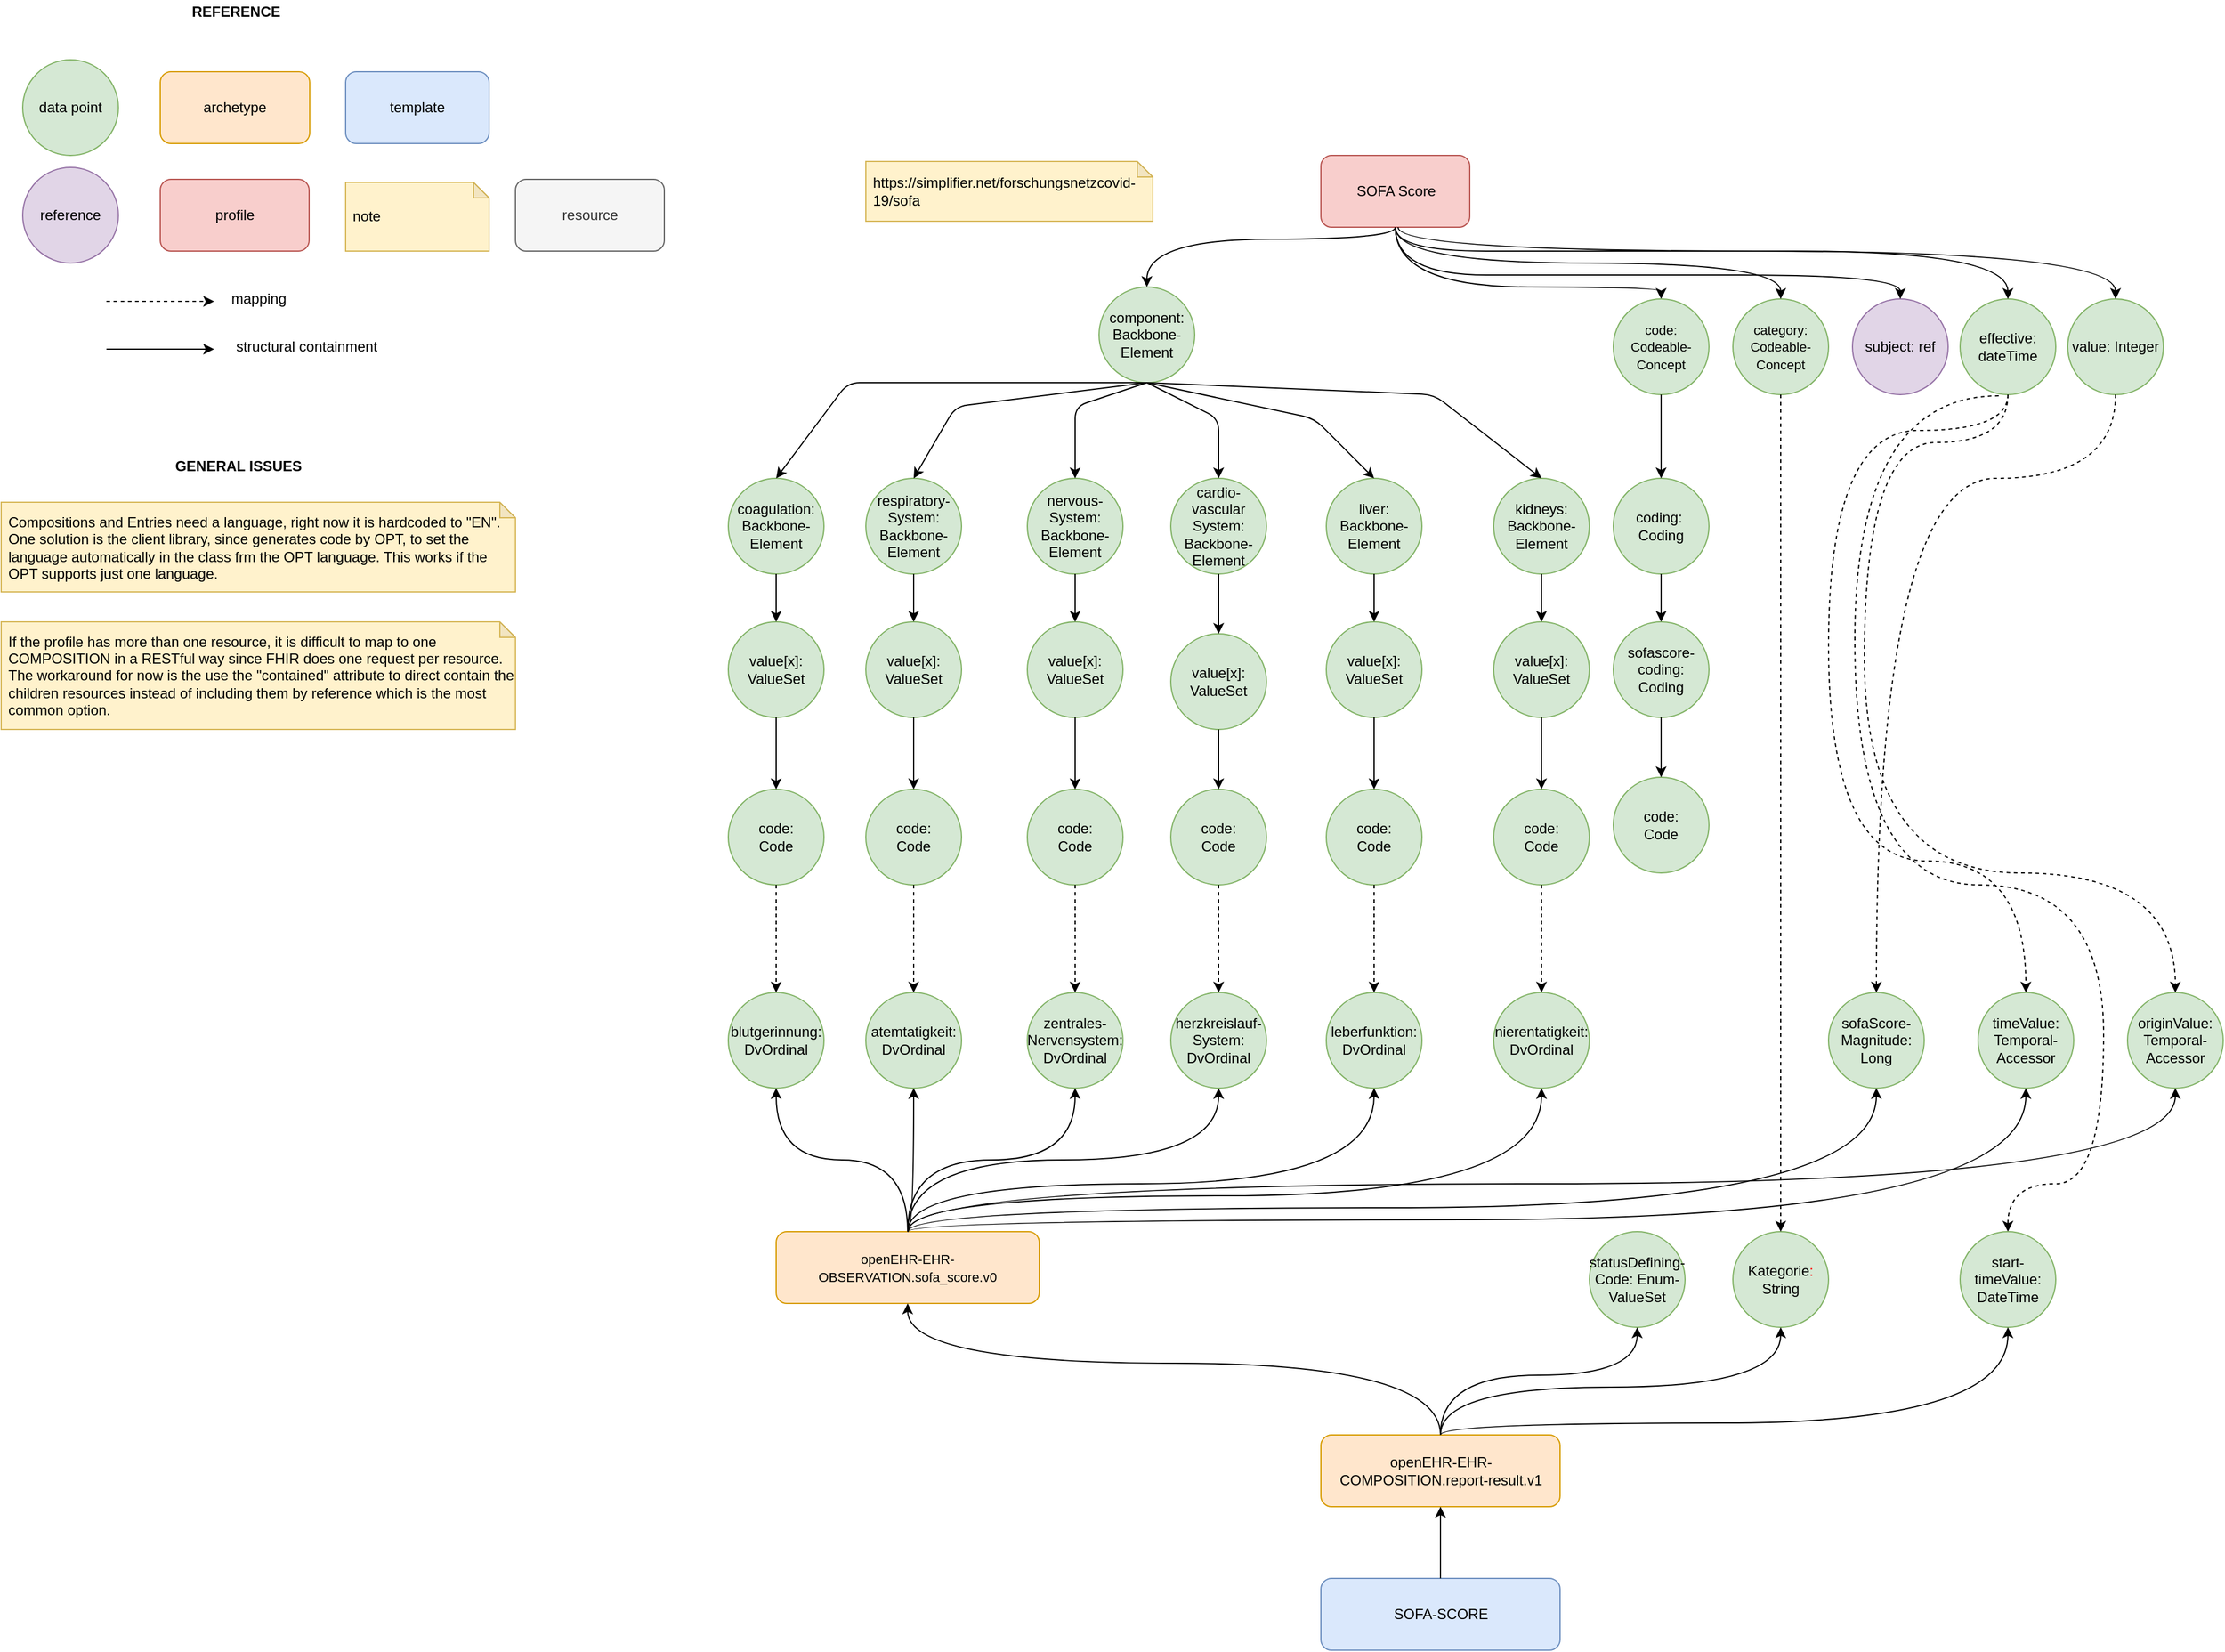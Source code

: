 <mxfile version="14.1.1" type="github">
  <diagram id="TMXSOWhYbLECOYfklIyv" name="Page-1">
    <mxGraphModel dx="4248" dy="1176" grid="1" gridSize="10" guides="1" tooltips="1" connect="1" arrows="1" fold="1" page="1" pageScale="1" pageWidth="850" pageHeight="1100" math="0" shadow="0">
      <root>
        <mxCell id="0" />
        <mxCell id="1" parent="0" />
        <mxCell id="WNOsDTk-nys0i8xbJVlw-129" style="edgeStyle=orthogonalEdgeStyle;curved=1;orthogonalLoop=1;jettySize=auto;html=1;exitX=0.5;exitY=1;exitDx=0;exitDy=0;strokeColor=#000000;dashed=1;" parent="1" edge="1">
          <mxGeometry relative="1" as="geometry">
            <mxPoint x="-1820" y="372" as="targetPoint" />
            <mxPoint x="-1910" y="372" as="sourcePoint" />
          </mxGeometry>
        </mxCell>
        <mxCell id="WNOsDTk-nys0i8xbJVlw-130" value="mapping" style="text;html=1;align=center;verticalAlign=middle;resizable=0;points=[];autosize=1;" parent="1" vertex="1">
          <mxGeometry x="-1818" y="360" width="70" height="20" as="geometry" />
        </mxCell>
        <mxCell id="WNOsDTk-nys0i8xbJVlw-131" style="edgeStyle=orthogonalEdgeStyle;curved=1;orthogonalLoop=1;jettySize=auto;html=1;exitX=0.5;exitY=1;exitDx=0;exitDy=0;strokeColor=#000000;" parent="1" edge="1">
          <mxGeometry relative="1" as="geometry">
            <mxPoint x="-1820.0" y="412" as="targetPoint" />
            <mxPoint x="-1910.0" y="412" as="sourcePoint" />
          </mxGeometry>
        </mxCell>
        <mxCell id="WNOsDTk-nys0i8xbJVlw-132" value="structural containment" style="text;html=1;align=center;verticalAlign=middle;resizable=0;points=[];autosize=1;" parent="1" vertex="1">
          <mxGeometry x="-1823" y="400" width="160" height="20" as="geometry" />
        </mxCell>
        <mxCell id="WNOsDTk-nys0i8xbJVlw-160" value="&lt;b&gt;GENERAL ISSUES&lt;/b&gt;" style="text;html=1;align=center;verticalAlign=middle;resizable=0;points=[];autosize=1;" parent="1" vertex="1">
          <mxGeometry x="-1870" y="500" width="140" height="20" as="geometry" />
        </mxCell>
        <mxCell id="WNOsDTk-nys0i8xbJVlw-161" value="Compositions and Entries need a language, right now it is hardcoded to &quot;EN&quot;. One solution is the client library, since generates code by OPT, to set the language automatically in the class frm the OPT language. This works if the OPT supports just one language." style="shape=note;whiteSpace=wrap;html=1;backgroundOutline=1;darkOpacity=0.05;fillColor=#fff2cc;strokeColor=#d6b656;size=13;align=left;spacingLeft=4;" parent="1" vertex="1">
          <mxGeometry x="-1998" y="540" width="430" height="75" as="geometry" />
        </mxCell>
        <mxCell id="WNOsDTk-nys0i8xbJVlw-162" value="If the profile has more than one resource, it is difficult to map to one COMPOSITION in a RESTful way since FHIR does one request per resource. The workaround for now is the use the &quot;contained&quot; attribute to direct contain the children resources instead of including them by reference which is the most common option." style="shape=note;whiteSpace=wrap;html=1;backgroundOutline=1;darkOpacity=0.05;fillColor=#fff2cc;strokeColor=#d6b656;size=13;align=left;spacingLeft=4;" parent="1" vertex="1">
          <mxGeometry x="-1998" y="640" width="430" height="90" as="geometry" />
        </mxCell>
        <mxCell id="WNOsDTk-nys0i8xbJVlw-35" value="data point" style="ellipse;whiteSpace=wrap;html=1;aspect=fixed;fillColor=#d5e8d4;strokeColor=#82b366;" parent="1" vertex="1">
          <mxGeometry x="-1980" y="170" width="80" height="80" as="geometry" />
        </mxCell>
        <mxCell id="WNOsDTk-nys0i8xbJVlw-36" value="archetype" style="rounded=1;whiteSpace=wrap;html=1;fillColor=#ffe6cc;strokeColor=#d79b00;" parent="1" vertex="1">
          <mxGeometry x="-1865" y="180" width="125" height="60" as="geometry" />
        </mxCell>
        <mxCell id="WNOsDTk-nys0i8xbJVlw-37" value="template" style="rounded=1;whiteSpace=wrap;html=1;fillColor=#dae8fc;strokeColor=#6c8ebf;" parent="1" vertex="1">
          <mxGeometry x="-1710" y="180" width="120" height="60" as="geometry" />
        </mxCell>
        <mxCell id="WNOsDTk-nys0i8xbJVlw-38" value="profile" style="rounded=1;whiteSpace=wrap;html=1;fillColor=#f8cecc;strokeColor=#b85450;" parent="1" vertex="1">
          <mxGeometry x="-1865" y="270" width="124.5" height="60" as="geometry" />
        </mxCell>
        <mxCell id="WNOsDTk-nys0i8xbJVlw-39" value="note" style="shape=note;whiteSpace=wrap;html=1;backgroundOutline=1;darkOpacity=0.05;fillColor=#fff2cc;strokeColor=#d6b656;size=13;align=left;spacingLeft=4;" parent="1" vertex="1">
          <mxGeometry x="-1710" y="272.5" width="120" height="57.5" as="geometry" />
        </mxCell>
        <mxCell id="2" value="REFERENCE" style="text;html=1;align=center;verticalAlign=middle;resizable=0;points=[];autosize=1;fontStyle=1" parent="1" vertex="1">
          <mxGeometry x="-1852.5" y="120" width="100" height="20" as="geometry" />
        </mxCell>
        <mxCell id="WNOsDTk-nys0i8xbJVlw-103" value="reference" style="ellipse;whiteSpace=wrap;html=1;aspect=fixed;fillColor=#e1d5e7;strokeColor=#9673a6;" parent="1" vertex="1">
          <mxGeometry x="-1980" y="260" width="80" height="80" as="geometry" />
        </mxCell>
        <mxCell id="48C0j_drKvZkJ34L1-IZ-98" value="resource" style="rounded=1;whiteSpace=wrap;html=1;fillColor=#f5f5f5;strokeColor=#666666;fontColor=#333333;" parent="1" vertex="1">
          <mxGeometry x="-1568" y="270" width="124.5" height="60" as="geometry" />
        </mxCell>
        <mxCell id="BWCG1YFNvTNrp1tG9PvR-2" value="SOFA Score" style="rounded=1;whiteSpace=wrap;html=1;fillColor=#f8cecc;strokeColor=#b85450;" parent="1" vertex="1">
          <mxGeometry x="-894.5" y="250" width="124.5" height="60" as="geometry" />
        </mxCell>
        <UserObject label="https://simplifier.net/forschungsnetzcovid-19/sofa" link="https://simplifier.net/forschungsnetzcovid-19/bloodpressure" id="BWCG1YFNvTNrp1tG9PvR-3">
          <mxCell style="shape=note;whiteSpace=wrap;html=1;backgroundOutline=1;darkOpacity=0.05;fillColor=#fff2cc;strokeColor=#d6b656;size=13;align=left;spacingLeft=4;" parent="1" vertex="1">
            <mxGeometry x="-1275" y="255" width="240" height="50" as="geometry" />
          </mxCell>
        </UserObject>
        <mxCell id="BWCG1YFNvTNrp1tG9PvR-5" value="component:&lt;br&gt;Backbone-&lt;br&gt;Element" style="ellipse;whiteSpace=wrap;html=1;aspect=fixed;fillColor=#d5e8d4;strokeColor=#82b366;" parent="1" vertex="1">
          <mxGeometry x="-1080" y="360" width="80" height="80" as="geometry" />
        </mxCell>
        <mxCell id="h2Y0RTakNAgf0IYQmvkw-2" value="coding:&amp;nbsp;&lt;br&gt;Coding" style="ellipse;whiteSpace=wrap;html=1;aspect=fixed;fillColor=#d5e8d4;strokeColor=#82b366;" parent="1" vertex="1">
          <mxGeometry x="-650" y="520" width="80" height="80" as="geometry" />
        </mxCell>
        <mxCell id="h2Y0RTakNAgf0IYQmvkw-8" style="edgeStyle=orthogonalEdgeStyle;curved=1;orthogonalLoop=1;jettySize=auto;html=1;exitX=0.5;exitY=1;exitDx=0;exitDy=0;strokeColor=#000000;entryX=0.5;entryY=0;entryDx=0;entryDy=0;entryPerimeter=0;" parent="1" source="BWCG1YFNvTNrp1tG9PvR-2" target="IjaonLrTJWPJzYlzKZe0-2" edge="1">
          <mxGeometry relative="1" as="geometry">
            <mxPoint x="-800" y="560" as="targetPoint" />
            <mxPoint x="-910" y="480" as="sourcePoint" />
            <Array as="points">
              <mxPoint x="-832" y="360" />
              <mxPoint x="-610" y="360" />
            </Array>
          </mxGeometry>
        </mxCell>
        <mxCell id="h2Y0RTakNAgf0IYQmvkw-9" value="subject: ref" style="ellipse;whiteSpace=wrap;html=1;aspect=fixed;fillColor=#e1d5e7;strokeColor=#9673a6;" parent="1" vertex="1">
          <mxGeometry x="-450" y="370" width="80" height="80" as="geometry" />
        </mxCell>
        <mxCell id="h2Y0RTakNAgf0IYQmvkw-10" style="edgeStyle=orthogonalEdgeStyle;curved=1;orthogonalLoop=1;jettySize=auto;html=1;strokeColor=#000000;entryX=0.5;entryY=0;entryDx=0;entryDy=0;exitX=0.5;exitY=1;exitDx=0;exitDy=0;" parent="1" source="BWCG1YFNvTNrp1tG9PvR-2" target="h2Y0RTakNAgf0IYQmvkw-9" edge="1">
          <mxGeometry relative="1" as="geometry">
            <mxPoint x="-760" y="580" as="targetPoint" />
            <mxPoint x="-910" y="490" as="sourcePoint" />
            <Array as="points">
              <mxPoint x="-680" y="350" />
              <mxPoint x="-580" y="350" />
            </Array>
          </mxGeometry>
        </mxCell>
        <mxCell id="h2Y0RTakNAgf0IYQmvkw-11" style="edgeStyle=orthogonalEdgeStyle;curved=1;orthogonalLoop=1;jettySize=auto;html=1;strokeColor=#000000;entryX=0.5;entryY=0;entryDx=0;entryDy=0;exitX=0.5;exitY=1;exitDx=0;exitDy=0;" parent="1" source="BWCG1YFNvTNrp1tG9PvR-2" target="BWCG1YFNvTNrp1tG9PvR-5" edge="1">
          <mxGeometry relative="1" as="geometry">
            <mxPoint x="-890" y="400" as="targetPoint" />
            <mxPoint x="-850" y="330" as="sourcePoint" />
            <Array as="points">
              <mxPoint x="-832" y="320" />
              <mxPoint x="-1040" y="320" />
            </Array>
          </mxGeometry>
        </mxCell>
        <mxCell id="h2Y0RTakNAgf0IYQmvkw-13" value="effective: dateTime" style="ellipse;whiteSpace=wrap;html=1;aspect=fixed;fillColor=#d5e8d4;strokeColor=#82b366;" parent="1" vertex="1">
          <mxGeometry x="-360" y="370" width="80" height="80" as="geometry" />
        </mxCell>
        <mxCell id="h2Y0RTakNAgf0IYQmvkw-14" style="edgeStyle=orthogonalEdgeStyle;curved=1;orthogonalLoop=1;jettySize=auto;html=1;strokeColor=#000000;entryX=0.5;entryY=0;entryDx=0;entryDy=0;exitX=0.5;exitY=1;exitDx=0;exitDy=0;" parent="1" source="BWCG1YFNvTNrp1tG9PvR-2" target="h2Y0RTakNAgf0IYQmvkw-13" edge="1">
          <mxGeometry relative="1" as="geometry">
            <mxPoint x="-570" y="410" as="targetPoint" />
            <mxPoint x="-670" y="330" as="sourcePoint" />
            <Array as="points">
              <mxPoint x="-680" y="330" />
              <mxPoint x="-440" y="330" />
            </Array>
          </mxGeometry>
        </mxCell>
        <mxCell id="h2Y0RTakNAgf0IYQmvkw-45" style="edgeStyle=orthogonalEdgeStyle;curved=1;orthogonalLoop=1;jettySize=auto;html=1;exitX=0.404;exitY=1.013;exitDx=0;exitDy=0;dashed=1;exitPerimeter=0;entryX=0.5;entryY=0;entryDx=0;entryDy=0;" parent="1" source="h2Y0RTakNAgf0IYQmvkw-13" target="701iYY2TkN9A8t3K9gso-12" edge="1">
          <mxGeometry relative="1" as="geometry">
            <mxPoint x="220" y="1120" as="targetPoint" />
            <mxPoint x="-430" y="490" as="sourcePoint" />
            <Array as="points">
              <mxPoint x="-448" y="451" />
              <mxPoint x="-448" y="860" />
              <mxPoint x="-240" y="860" />
              <mxPoint x="-240" y="1110" />
              <mxPoint x="-320" y="1110" />
            </Array>
          </mxGeometry>
        </mxCell>
        <mxCell id="IjaonLrTJWPJzYlzKZe0-2" value="&lt;font style=&quot;font-size: 11.0px&quot;&gt;code:&lt;br&gt;Codeable-&lt;br&gt;Concept&lt;/font&gt;" style="ellipse;whiteSpace=wrap;html=1;aspect=fixed;fillColor=#d5e8d4;strokeColor=#82b366;" parent="1" vertex="1">
          <mxGeometry x="-650" y="370" width="80" height="80" as="geometry" />
        </mxCell>
        <mxCell id="IjaonLrTJWPJzYlzKZe0-4" value="" style="endArrow=classic;html=1;exitX=0.5;exitY=1;exitDx=0;exitDy=0;entryX=0.5;entryY=0;entryDx=0;entryDy=0;" parent="1" source="IjaonLrTJWPJzYlzKZe0-2" target="h2Y0RTakNAgf0IYQmvkw-2" edge="1">
          <mxGeometry width="50" height="50" relative="1" as="geometry">
            <mxPoint x="-620" y="630" as="sourcePoint" />
            <mxPoint x="-570" y="580" as="targetPoint" />
          </mxGeometry>
        </mxCell>
        <mxCell id="GvtldfbDIdU1Wc1KAc5i-2" value="timeValue:&lt;br&gt;Temporal-&lt;br&gt;Accessor" style="ellipse;whiteSpace=wrap;html=1;aspect=fixed;fillColor=#d5e8d4;strokeColor=#82b366;" parent="1" vertex="1">
          <mxGeometry x="-345" y="950" width="80" height="80" as="geometry" />
        </mxCell>
        <mxCell id="GvtldfbDIdU1Wc1KAc5i-7" style="edgeStyle=orthogonalEdgeStyle;curved=1;orthogonalLoop=1;jettySize=auto;html=1;exitX=0.5;exitY=1;exitDx=0;exitDy=0;dashed=1;entryX=0.5;entryY=0;entryDx=0;entryDy=0;" parent="1" source="h2Y0RTakNAgf0IYQmvkw-13" target="GvtldfbDIdU1Wc1KAc5i-2" edge="1">
          <mxGeometry relative="1" as="geometry">
            <mxPoint x="-172.5" y="745" as="targetPoint" />
            <mxPoint x="-730" y="655" as="sourcePoint" />
            <Array as="points">
              <mxPoint x="-320" y="480" />
              <mxPoint x="-470" y="480" />
              <mxPoint x="-470" y="840" />
              <mxPoint x="-305" y="840" />
            </Array>
          </mxGeometry>
        </mxCell>
        <mxCell id="GvtldfbDIdU1Wc1KAc5i-8" style="edgeStyle=orthogonalEdgeStyle;curved=1;orthogonalLoop=1;jettySize=auto;html=1;exitX=0.5;exitY=1;exitDx=0;exitDy=0;dashed=1;entryX=0.5;entryY=0;entryDx=0;entryDy=0;" parent="1" source="h2Y0RTakNAgf0IYQmvkw-13" target="701iYY2TkN9A8t3K9gso-30" edge="1">
          <mxGeometry relative="1" as="geometry">
            <mxPoint x="-50" y="730" as="targetPoint" />
            <mxPoint x="-430" y="490" as="sourcePoint" />
            <Array as="points">
              <mxPoint x="-320" y="490" />
              <mxPoint x="-440" y="490" />
              <mxPoint x="-440" y="850" />
              <mxPoint x="-180" y="850" />
            </Array>
          </mxGeometry>
        </mxCell>
        <mxCell id="HiJEzuG3LjdG-relU3VR-2" value="respiratory-System:&lt;br&gt;Backbone-&lt;br&gt;Element" style="ellipse;whiteSpace=wrap;html=1;aspect=fixed;fillColor=#d5e8d4;strokeColor=#82b366;" parent="1" vertex="1">
          <mxGeometry x="-1275" y="520" width="80" height="80" as="geometry" />
        </mxCell>
        <mxCell id="HiJEzuG3LjdG-relU3VR-3" value="value[x]:&lt;br&gt;ValueSet" style="ellipse;whiteSpace=wrap;html=1;aspect=fixed;fillColor=#d5e8d4;strokeColor=#82b366;" parent="1" vertex="1">
          <mxGeometry x="-1275" y="640" width="80" height="80" as="geometry" />
        </mxCell>
        <mxCell id="HiJEzuG3LjdG-relU3VR-4" value="code:&lt;br&gt;Code" style="ellipse;whiteSpace=wrap;html=1;aspect=fixed;fillColor=#d5e8d4;strokeColor=#82b366;" parent="1" vertex="1">
          <mxGeometry x="-1275" y="780" width="80" height="80" as="geometry" />
        </mxCell>
        <mxCell id="HiJEzuG3LjdG-relU3VR-5" value="nervous-System:&lt;br&gt;Backbone-&lt;br&gt;Element" style="ellipse;whiteSpace=wrap;html=1;aspect=fixed;fillColor=#d5e8d4;strokeColor=#82b366;" parent="1" vertex="1">
          <mxGeometry x="-1140" y="520" width="80" height="80" as="geometry" />
        </mxCell>
        <mxCell id="HiJEzuG3LjdG-relU3VR-6" value="value[x]:&lt;br&gt;ValueSet" style="ellipse;whiteSpace=wrap;html=1;aspect=fixed;fillColor=#d5e8d4;strokeColor=#82b366;" parent="1" vertex="1">
          <mxGeometry x="-1140" y="640" width="80" height="80" as="geometry" />
        </mxCell>
        <mxCell id="HiJEzuG3LjdG-relU3VR-7" value="code:&lt;br&gt;Code" style="ellipse;whiteSpace=wrap;html=1;aspect=fixed;fillColor=#d5e8d4;strokeColor=#82b366;" parent="1" vertex="1">
          <mxGeometry x="-1140" y="780" width="80" height="80" as="geometry" />
        </mxCell>
        <mxCell id="HiJEzuG3LjdG-relU3VR-8" value="cardio-&lt;br&gt;vascular&lt;br&gt;System:&lt;br&gt;Backbone-&lt;br&gt;Element" style="ellipse;whiteSpace=wrap;html=1;aspect=fixed;fillColor=#d5e8d4;strokeColor=#82b366;" parent="1" vertex="1">
          <mxGeometry x="-1020" y="520" width="80" height="80" as="geometry" />
        </mxCell>
        <mxCell id="HiJEzuG3LjdG-relU3VR-9" value="value[x]:&lt;br&gt;ValueSet" style="ellipse;whiteSpace=wrap;html=1;aspect=fixed;fillColor=#d5e8d4;strokeColor=#82b366;" parent="1" vertex="1">
          <mxGeometry x="-1020" y="650" width="80" height="80" as="geometry" />
        </mxCell>
        <mxCell id="HiJEzuG3LjdG-relU3VR-10" value="code:&lt;br&gt;Code" style="ellipse;whiteSpace=wrap;html=1;aspect=fixed;fillColor=#d5e8d4;strokeColor=#82b366;" parent="1" vertex="1">
          <mxGeometry x="-1020" y="780" width="80" height="80" as="geometry" />
        </mxCell>
        <mxCell id="HiJEzuG3LjdG-relU3VR-11" value="liver:&lt;br&gt;Backbone-&lt;br&gt;Element" style="ellipse;whiteSpace=wrap;html=1;aspect=fixed;fillColor=#d5e8d4;strokeColor=#82b366;" parent="1" vertex="1">
          <mxGeometry x="-890" y="520" width="80" height="80" as="geometry" />
        </mxCell>
        <mxCell id="HiJEzuG3LjdG-relU3VR-12" value="value[x]:&lt;br&gt;ValueSet" style="ellipse;whiteSpace=wrap;html=1;aspect=fixed;fillColor=#d5e8d4;strokeColor=#82b366;" parent="1" vertex="1">
          <mxGeometry x="-890" y="640" width="80" height="80" as="geometry" />
        </mxCell>
        <mxCell id="HiJEzuG3LjdG-relU3VR-13" value="code:&lt;br&gt;Code" style="ellipse;whiteSpace=wrap;html=1;aspect=fixed;fillColor=#d5e8d4;strokeColor=#82b366;" parent="1" vertex="1">
          <mxGeometry x="-890" y="780" width="80" height="80" as="geometry" />
        </mxCell>
        <mxCell id="HiJEzuG3LjdG-relU3VR-14" value="kidneys:&lt;br&gt;Backbone-&lt;br&gt;Element" style="ellipse;whiteSpace=wrap;html=1;aspect=fixed;fillColor=#d5e8d4;strokeColor=#82b366;" parent="1" vertex="1">
          <mxGeometry x="-750" y="520" width="80" height="80" as="geometry" />
        </mxCell>
        <mxCell id="HiJEzuG3LjdG-relU3VR-15" value="value[x]:&lt;br&gt;ValueSet" style="ellipse;whiteSpace=wrap;html=1;aspect=fixed;fillColor=#d5e8d4;strokeColor=#82b366;" parent="1" vertex="1">
          <mxGeometry x="-750" y="640" width="80" height="80" as="geometry" />
        </mxCell>
        <mxCell id="HiJEzuG3LjdG-relU3VR-16" value="code:&lt;br&gt;Code" style="ellipse;whiteSpace=wrap;html=1;aspect=fixed;fillColor=#d5e8d4;strokeColor=#82b366;" parent="1" vertex="1">
          <mxGeometry x="-750" y="780" width="80" height="80" as="geometry" />
        </mxCell>
        <mxCell id="HiJEzuG3LjdG-relU3VR-17" value="coagulation:&lt;br&gt;Backbone-&lt;br&gt;Element" style="ellipse;whiteSpace=wrap;html=1;aspect=fixed;fillColor=#d5e8d4;strokeColor=#82b366;" parent="1" vertex="1">
          <mxGeometry x="-1390" y="520" width="80" height="80" as="geometry" />
        </mxCell>
        <mxCell id="HiJEzuG3LjdG-relU3VR-19" value="value[x]:&lt;br&gt;ValueSet" style="ellipse;whiteSpace=wrap;html=1;aspect=fixed;fillColor=#d5e8d4;strokeColor=#82b366;" parent="1" vertex="1">
          <mxGeometry x="-1390" y="640" width="80" height="80" as="geometry" />
        </mxCell>
        <mxCell id="HiJEzuG3LjdG-relU3VR-20" value="code:&lt;br&gt;Code" style="ellipse;whiteSpace=wrap;html=1;aspect=fixed;fillColor=#d5e8d4;strokeColor=#82b366;" parent="1" vertex="1">
          <mxGeometry x="-1390" y="780" width="80" height="80" as="geometry" />
        </mxCell>
        <mxCell id="HiJEzuG3LjdG-relU3VR-21" value="sofascore-&lt;br&gt;coding:&lt;br&gt;Coding" style="ellipse;whiteSpace=wrap;html=1;aspect=fixed;fillColor=#d5e8d4;strokeColor=#82b366;" parent="1" vertex="1">
          <mxGeometry x="-650" y="640" width="80" height="80" as="geometry" />
        </mxCell>
        <mxCell id="HiJEzuG3LjdG-relU3VR-22" value="code:&lt;br&gt;Code" style="ellipse;whiteSpace=wrap;html=1;aspect=fixed;fillColor=#d5e8d4;strokeColor=#82b366;" parent="1" vertex="1">
          <mxGeometry x="-650" y="770" width="80" height="80" as="geometry" />
        </mxCell>
        <mxCell id="HiJEzuG3LjdG-relU3VR-23" value="" style="endArrow=classic;html=1;exitX=0.5;exitY=1;exitDx=0;exitDy=0;entryX=0.5;entryY=0;entryDx=0;entryDy=0;" parent="1" source="h2Y0RTakNAgf0IYQmvkw-2" target="HiJEzuG3LjdG-relU3VR-21" edge="1">
          <mxGeometry width="50" height="50" relative="1" as="geometry">
            <mxPoint x="-520" y="600" as="sourcePoint" />
            <mxPoint x="-520" y="670" as="targetPoint" />
          </mxGeometry>
        </mxCell>
        <mxCell id="HiJEzuG3LjdG-relU3VR-24" value="" style="endArrow=classic;html=1;entryX=0.5;entryY=0;entryDx=0;entryDy=0;exitX=0.5;exitY=1;exitDx=0;exitDy=0;" parent="1" source="HiJEzuG3LjdG-relU3VR-21" target="HiJEzuG3LjdG-relU3VR-22" edge="1">
          <mxGeometry width="50" height="50" relative="1" as="geometry">
            <mxPoint x="-570" y="610" as="sourcePoint" />
            <mxPoint x="-570" y="655" as="targetPoint" />
            <Array as="points" />
          </mxGeometry>
        </mxCell>
        <mxCell id="HiJEzuG3LjdG-relU3VR-26" value="" style="endArrow=classic;html=1;exitX=0.5;exitY=1;exitDx=0;exitDy=0;entryX=0.5;entryY=0;entryDx=0;entryDy=0;" parent="1" source="HiJEzuG3LjdG-relU3VR-14" target="HiJEzuG3LjdG-relU3VR-15" edge="1">
          <mxGeometry width="50" height="50" relative="1" as="geometry">
            <mxPoint x="-710" y="610" as="sourcePoint" />
            <mxPoint x="-710" y="630" as="targetPoint" />
          </mxGeometry>
        </mxCell>
        <mxCell id="HiJEzuG3LjdG-relU3VR-28" value="" style="endArrow=classic;html=1;exitX=0.5;exitY=1;exitDx=0;exitDy=0;entryX=0.5;entryY=0;entryDx=0;entryDy=0;" parent="1" source="HiJEzuG3LjdG-relU3VR-11" target="HiJEzuG3LjdG-relU3VR-12" edge="1">
          <mxGeometry width="50" height="50" relative="1" as="geometry">
            <mxPoint x="-700" y="610" as="sourcePoint" />
            <mxPoint x="-700" y="650" as="targetPoint" />
            <Array as="points" />
          </mxGeometry>
        </mxCell>
        <mxCell id="HiJEzuG3LjdG-relU3VR-29" value="" style="endArrow=classic;html=1;exitX=0.5;exitY=1;exitDx=0;exitDy=0;entryX=0.5;entryY=0;entryDx=0;entryDy=0;" parent="1" source="HiJEzuG3LjdG-relU3VR-8" target="HiJEzuG3LjdG-relU3VR-9" edge="1">
          <mxGeometry width="50" height="50" relative="1" as="geometry">
            <mxPoint x="-690" y="620" as="sourcePoint" />
            <mxPoint x="-690" y="660" as="targetPoint" />
          </mxGeometry>
        </mxCell>
        <mxCell id="HiJEzuG3LjdG-relU3VR-30" value="" style="endArrow=classic;html=1;exitX=0.5;exitY=1;exitDx=0;exitDy=0;entryX=0.5;entryY=0;entryDx=0;entryDy=0;" parent="1" source="HiJEzuG3LjdG-relU3VR-5" target="HiJEzuG3LjdG-relU3VR-6" edge="1">
          <mxGeometry width="50" height="50" relative="1" as="geometry">
            <mxPoint x="-970" y="610" as="sourcePoint" />
            <mxPoint x="-970" y="650" as="targetPoint" />
          </mxGeometry>
        </mxCell>
        <mxCell id="HiJEzuG3LjdG-relU3VR-31" value="" style="endArrow=classic;html=1;exitX=0.5;exitY=1;exitDx=0;exitDy=0;entryX=0.5;entryY=0;entryDx=0;entryDy=0;" parent="1" source="HiJEzuG3LjdG-relU3VR-2" target="HiJEzuG3LjdG-relU3VR-3" edge="1">
          <mxGeometry width="50" height="50" relative="1" as="geometry">
            <mxPoint x="-960" y="620" as="sourcePoint" />
            <mxPoint x="-960" y="660" as="targetPoint" />
          </mxGeometry>
        </mxCell>
        <mxCell id="HiJEzuG3LjdG-relU3VR-32" value="" style="endArrow=classic;html=1;exitX=0.5;exitY=1;exitDx=0;exitDy=0;" parent="1" source="HiJEzuG3LjdG-relU3VR-17" target="HiJEzuG3LjdG-relU3VR-19" edge="1">
          <mxGeometry width="50" height="50" relative="1" as="geometry">
            <mxPoint x="-1225" y="610" as="sourcePoint" />
            <mxPoint x="-1225" y="650" as="targetPoint" />
          </mxGeometry>
        </mxCell>
        <mxCell id="HiJEzuG3LjdG-relU3VR-33" value="" style="endArrow=classic;html=1;exitX=0.5;exitY=1;exitDx=0;exitDy=0;entryX=0.5;entryY=0;entryDx=0;entryDy=0;" parent="1" source="HiJEzuG3LjdG-relU3VR-19" target="HiJEzuG3LjdG-relU3VR-20" edge="1">
          <mxGeometry width="50" height="50" relative="1" as="geometry">
            <mxPoint x="-1340" y="610" as="sourcePoint" />
            <mxPoint x="-1340" y="650" as="targetPoint" />
          </mxGeometry>
        </mxCell>
        <mxCell id="HiJEzuG3LjdG-relU3VR-35" value="" style="endArrow=classic;html=1;exitX=0.5;exitY=1;exitDx=0;exitDy=0;entryX=0.5;entryY=0;entryDx=0;entryDy=0;" parent="1" source="HiJEzuG3LjdG-relU3VR-3" target="HiJEzuG3LjdG-relU3VR-4" edge="1">
          <mxGeometry width="50" height="50" relative="1" as="geometry">
            <mxPoint x="-1340" y="730" as="sourcePoint" />
            <mxPoint x="-1340" y="790" as="targetPoint" />
          </mxGeometry>
        </mxCell>
        <mxCell id="HiJEzuG3LjdG-relU3VR-36" value="" style="endArrow=classic;html=1;exitX=0.5;exitY=1;exitDx=0;exitDy=0;entryX=0.5;entryY=0;entryDx=0;entryDy=0;" parent="1" source="HiJEzuG3LjdG-relU3VR-6" target="HiJEzuG3LjdG-relU3VR-7" edge="1">
          <mxGeometry width="50" height="50" relative="1" as="geometry">
            <mxPoint x="-1225" y="730" as="sourcePoint" />
            <mxPoint x="-1225" y="790" as="targetPoint" />
          </mxGeometry>
        </mxCell>
        <mxCell id="HiJEzuG3LjdG-relU3VR-37" value="" style="endArrow=classic;html=1;exitX=0.5;exitY=1;exitDx=0;exitDy=0;" parent="1" source="HiJEzuG3LjdG-relU3VR-9" target="HiJEzuG3LjdG-relU3VR-10" edge="1">
          <mxGeometry width="50" height="50" relative="1" as="geometry">
            <mxPoint x="-1090" y="730" as="sourcePoint" />
            <mxPoint x="-1090" y="790" as="targetPoint" />
          </mxGeometry>
        </mxCell>
        <mxCell id="HiJEzuG3LjdG-relU3VR-38" value="" style="endArrow=classic;html=1;exitX=0.5;exitY=1;exitDx=0;exitDy=0;entryX=0.5;entryY=0;entryDx=0;entryDy=0;" parent="1" source="HiJEzuG3LjdG-relU3VR-12" target="HiJEzuG3LjdG-relU3VR-13" edge="1">
          <mxGeometry width="50" height="50" relative="1" as="geometry">
            <mxPoint x="-970" y="730" as="sourcePoint" />
            <mxPoint x="-970" y="790" as="targetPoint" />
          </mxGeometry>
        </mxCell>
        <mxCell id="HiJEzuG3LjdG-relU3VR-39" value="" style="endArrow=classic;html=1;exitX=0.5;exitY=1;exitDx=0;exitDy=0;entryX=0.5;entryY=0;entryDx=0;entryDy=0;" parent="1" source="HiJEzuG3LjdG-relU3VR-15" target="HiJEzuG3LjdG-relU3VR-16" edge="1">
          <mxGeometry width="50" height="50" relative="1" as="geometry">
            <mxPoint x="-840" y="730" as="sourcePoint" />
            <mxPoint x="-840" y="790" as="targetPoint" />
          </mxGeometry>
        </mxCell>
        <mxCell id="HiJEzuG3LjdG-relU3VR-40" value="" style="endArrow=classic;html=1;entryX=0.5;entryY=0;entryDx=0;entryDy=0;exitX=0.5;exitY=1;exitDx=0;exitDy=0;" parent="1" source="BWCG1YFNvTNrp1tG9PvR-5" target="HiJEzuG3LjdG-relU3VR-14" edge="1">
          <mxGeometry width="50" height="50" relative="1" as="geometry">
            <mxPoint x="-1040" y="460" as="sourcePoint" />
            <mxPoint x="-570" y="530" as="targetPoint" />
            <Array as="points">
              <mxPoint x="-800" y="450" />
            </Array>
          </mxGeometry>
        </mxCell>
        <mxCell id="HiJEzuG3LjdG-relU3VR-41" value="" style="endArrow=classic;html=1;exitX=0.5;exitY=1;exitDx=0;exitDy=0;entryX=0.5;entryY=0;entryDx=0;entryDy=0;" parent="1" source="BWCG1YFNvTNrp1tG9PvR-5" target="HiJEzuG3LjdG-relU3VR-11" edge="1">
          <mxGeometry width="50" height="50" relative="1" as="geometry">
            <mxPoint x="-570" y="460" as="sourcePoint" />
            <mxPoint x="-570" y="530" as="targetPoint" />
            <Array as="points">
              <mxPoint x="-900" y="470" />
            </Array>
          </mxGeometry>
        </mxCell>
        <mxCell id="HiJEzuG3LjdG-relU3VR-42" value="" style="endArrow=classic;html=1;exitX=0.5;exitY=1;exitDx=0;exitDy=0;entryX=0.5;entryY=0;entryDx=0;entryDy=0;" parent="1" source="BWCG1YFNvTNrp1tG9PvR-5" target="HiJEzuG3LjdG-relU3VR-8" edge="1">
          <mxGeometry width="50" height="50" relative="1" as="geometry">
            <mxPoint x="-570" y="460" as="sourcePoint" />
            <mxPoint x="-570" y="530" as="targetPoint" />
            <Array as="points">
              <mxPoint x="-980" y="470" />
            </Array>
          </mxGeometry>
        </mxCell>
        <mxCell id="HiJEzuG3LjdG-relU3VR-43" value="" style="endArrow=classic;html=1;exitX=0.5;exitY=1;exitDx=0;exitDy=0;entryX=0.5;entryY=0;entryDx=0;entryDy=0;" parent="1" source="BWCG1YFNvTNrp1tG9PvR-5" target="HiJEzuG3LjdG-relU3VR-5" edge="1">
          <mxGeometry width="50" height="50" relative="1" as="geometry">
            <mxPoint x="-560" y="470" as="sourcePoint" />
            <mxPoint x="-560" y="540" as="targetPoint" />
            <Array as="points">
              <mxPoint x="-1100" y="460" />
            </Array>
          </mxGeometry>
        </mxCell>
        <mxCell id="HiJEzuG3LjdG-relU3VR-44" value="" style="endArrow=classic;html=1;entryX=0.5;entryY=0;entryDx=0;entryDy=0;exitX=0.5;exitY=1;exitDx=0;exitDy=0;" parent="1" source="BWCG1YFNvTNrp1tG9PvR-5" target="HiJEzuG3LjdG-relU3VR-2" edge="1">
          <mxGeometry width="50" height="50" relative="1" as="geometry">
            <mxPoint x="-1040" y="460" as="sourcePoint" />
            <mxPoint x="-550" y="550" as="targetPoint" />
            <Array as="points">
              <mxPoint x="-1200" y="460" />
            </Array>
          </mxGeometry>
        </mxCell>
        <mxCell id="HiJEzuG3LjdG-relU3VR-45" value="" style="endArrow=classic;html=1;exitX=0.5;exitY=1;exitDx=0;exitDy=0;entryX=0.5;entryY=0;entryDx=0;entryDy=0;" parent="1" source="BWCG1YFNvTNrp1tG9PvR-5" target="HiJEzuG3LjdG-relU3VR-17" edge="1">
          <mxGeometry width="50" height="50" relative="1" as="geometry">
            <mxPoint x="-540" y="490" as="sourcePoint" />
            <mxPoint x="-540" y="560" as="targetPoint" />
            <Array as="points">
              <mxPoint x="-1290" y="440" />
            </Array>
          </mxGeometry>
        </mxCell>
        <mxCell id="701iYY2TkN9A8t3K9gso-2" value="value: Integer" style="ellipse;whiteSpace=wrap;html=1;aspect=fixed;fillColor=#d5e8d4;strokeColor=#82b366;" vertex="1" parent="1">
          <mxGeometry x="-270" y="370" width="80" height="80" as="geometry" />
        </mxCell>
        <mxCell id="701iYY2TkN9A8t3K9gso-3" style="edgeStyle=orthogonalEdgeStyle;curved=1;orthogonalLoop=1;jettySize=auto;html=1;exitX=0.5;exitY=1;exitDx=0;exitDy=0;dashed=1;entryX=0.5;entryY=0;entryDx=0;entryDy=0;" edge="1" parent="1" source="701iYY2TkN9A8t3K9gso-2" target="701iYY2TkN9A8t3K9gso-29">
          <mxGeometry relative="1" as="geometry">
            <mxPoint x="-350" y="720" as="targetPoint" />
            <mxPoint x="-310" y="460" as="sourcePoint" />
            <Array as="points">
              <mxPoint x="-230" y="520" />
              <mxPoint x="-430" y="520" />
            </Array>
          </mxGeometry>
        </mxCell>
        <mxCell id="701iYY2TkN9A8t3K9gso-4" style="edgeStyle=orthogonalEdgeStyle;curved=1;orthogonalLoop=1;jettySize=auto;html=1;strokeColor=#000000;entryX=0.5;entryY=0;entryDx=0;entryDy=0;" edge="1" parent="1" target="701iYY2TkN9A8t3K9gso-2">
          <mxGeometry relative="1" as="geometry">
            <mxPoint x="-310" y="380" as="targetPoint" />
            <mxPoint x="-830" y="310" as="sourcePoint" />
            <Array as="points">
              <mxPoint x="-830" y="330" />
              <mxPoint x="-230" y="330" />
            </Array>
          </mxGeometry>
        </mxCell>
        <mxCell id="701iYY2TkN9A8t3K9gso-5" value="SOFA-SCORE" style="rounded=1;whiteSpace=wrap;html=1;fillColor=#dae8fc;strokeColor=#6c8ebf;" vertex="1" parent="1">
          <mxGeometry x="-894.5" y="1440" width="200" height="60" as="geometry" />
        </mxCell>
        <mxCell id="701iYY2TkN9A8t3K9gso-7" value="&lt;div class=&quot;cm-node-details-value cm-node-details-arch-id&quot;&gt;openEHR-EHR-COMPOSITION.report-result.v1&lt;/div&gt;" style="rounded=1;whiteSpace=wrap;html=1;fillColor=#ffe6cc;strokeColor=#d79b00;" vertex="1" parent="1">
          <mxGeometry x="-894.5" y="1320" width="200" height="60" as="geometry" />
        </mxCell>
        <mxCell id="701iYY2TkN9A8t3K9gso-8" value="" style="endArrow=classic;html=1;exitX=0.5;exitY=0;exitDx=0;exitDy=0;verticalAlign=bottom;entryX=0.5;entryY=1;entryDx=0;entryDy=0;" edge="1" parent="1" source="701iYY2TkN9A8t3K9gso-5" target="701iYY2TkN9A8t3K9gso-7">
          <mxGeometry width="50" height="50" relative="1" as="geometry">
            <mxPoint x="-790" y="1380" as="sourcePoint" />
            <mxPoint x="-730" y="1370" as="targetPoint" />
            <Array as="points" />
          </mxGeometry>
        </mxCell>
        <mxCell id="701iYY2TkN9A8t3K9gso-9" value="&lt;div class=&quot;cm-node-details-value cm-node-details-arch-id&quot;&gt;&lt;span style=&quot;font-family: &amp;#34;tahoma&amp;#34; , &amp;#34;arial&amp;#34; , &amp;#34;helvetica&amp;#34; , sans-serif ; font-size: 11px&quot;&gt;openEHR-EHR-OBSERVATION.sofa_score.v0&lt;/span&gt;&lt;br&gt;&lt;/div&gt;" style="rounded=1;whiteSpace=wrap;html=1;fillColor=#ffe6cc;strokeColor=#d79b00;" vertex="1" parent="1">
          <mxGeometry x="-1350" y="1150" width="220" height="60" as="geometry" />
        </mxCell>
        <mxCell id="701iYY2TkN9A8t3K9gso-10" value="statusDefining-&lt;br&gt;Code: Enum-&lt;br&gt;ValueSet" style="ellipse;whiteSpace=wrap;html=1;aspect=fixed;fillColor=#d5e8d4;strokeColor=#82b366;" vertex="1" parent="1">
          <mxGeometry x="-670" y="1150" width="80" height="80" as="geometry" />
        </mxCell>
        <mxCell id="701iYY2TkN9A8t3K9gso-11" value="&lt;span&gt;Kategorie&lt;font color=&quot;#ff0000&quot;&gt;:&lt;/font&gt;&lt;br&gt;&lt;/span&gt;String" style="ellipse;whiteSpace=wrap;html=1;aspect=fixed;fillColor=#d5e8d4;strokeColor=#82b366;" vertex="1" parent="1">
          <mxGeometry x="-550" y="1150" width="80" height="80" as="geometry" />
        </mxCell>
        <mxCell id="701iYY2TkN9A8t3K9gso-12" value="start- timeValue: DateTime" style="ellipse;whiteSpace=wrap;html=1;aspect=fixed;fillColor=#d5e8d4;strokeColor=#82b366;" vertex="1" parent="1">
          <mxGeometry x="-360" y="1150" width="80" height="80" as="geometry" />
        </mxCell>
        <mxCell id="701iYY2TkN9A8t3K9gso-13" style="edgeStyle=orthogonalEdgeStyle;curved=1;orthogonalLoop=1;jettySize=auto;html=1;exitX=0.5;exitY=0;exitDx=0;exitDy=0;strokeColor=#000000;entryX=0.5;entryY=1;entryDx=0;entryDy=0;" edge="1" parent="1" source="701iYY2TkN9A8t3K9gso-7" target="701iYY2TkN9A8t3K9gso-9">
          <mxGeometry relative="1" as="geometry">
            <mxPoint x="-1140" y="1410" as="targetPoint" />
            <mxPoint x="-990" y="1260" as="sourcePoint" />
            <Array as="points">
              <mxPoint x="-794" y="1260" />
              <mxPoint x="-1240" y="1260" />
            </Array>
          </mxGeometry>
        </mxCell>
        <mxCell id="701iYY2TkN9A8t3K9gso-14" style="edgeStyle=orthogonalEdgeStyle;curved=1;orthogonalLoop=1;jettySize=auto;html=1;exitX=0.5;exitY=0;exitDx=0;exitDy=0;strokeColor=#000000;entryX=0.5;entryY=1;entryDx=0;entryDy=0;" edge="1" parent="1" source="701iYY2TkN9A8t3K9gso-7" target="701iYY2TkN9A8t3K9gso-10">
          <mxGeometry relative="1" as="geometry">
            <mxPoint x="-300" y="1410" as="targetPoint" />
            <mxPoint x="-570" y="1340" as="sourcePoint" />
            <Array as="points">
              <mxPoint x="-794" y="1270" />
              <mxPoint x="-630" y="1270" />
            </Array>
          </mxGeometry>
        </mxCell>
        <mxCell id="701iYY2TkN9A8t3K9gso-15" style="edgeStyle=orthogonalEdgeStyle;curved=1;orthogonalLoop=1;jettySize=auto;html=1;exitX=0.5;exitY=0;exitDx=0;exitDy=0;strokeColor=#000000;entryX=0.5;entryY=1;entryDx=0;entryDy=0;" edge="1" parent="1" source="701iYY2TkN9A8t3K9gso-7" target="701iYY2TkN9A8t3K9gso-11">
          <mxGeometry relative="1" as="geometry">
            <mxPoint x="-315.5" y="1220" as="targetPoint" />
            <mxPoint x="-480" y="1310" as="sourcePoint" />
            <Array as="points">
              <mxPoint x="-794" y="1280" />
              <mxPoint x="-510" y="1280" />
            </Array>
          </mxGeometry>
        </mxCell>
        <mxCell id="701iYY2TkN9A8t3K9gso-16" style="edgeStyle=orthogonalEdgeStyle;curved=1;orthogonalLoop=1;jettySize=auto;html=1;exitX=0.5;exitY=0;exitDx=0;exitDy=0;strokeColor=#000000;entryX=0.5;entryY=1;entryDx=0;entryDy=0;" edge="1" parent="1" source="701iYY2TkN9A8t3K9gso-7" target="701iYY2TkN9A8t3K9gso-12">
          <mxGeometry relative="1" as="geometry">
            <mxPoint x="-25.5" y="1210" as="targetPoint" />
            <mxPoint x="-340" y="1300" as="sourcePoint" />
            <Array as="points">
              <mxPoint x="-795" y="1310" />
              <mxPoint x="-320" y="1310" />
            </Array>
          </mxGeometry>
        </mxCell>
        <mxCell id="701iYY2TkN9A8t3K9gso-17" value="blutgerinnung:&lt;br&gt;DvOrdinal" style="ellipse;whiteSpace=wrap;html=1;aspect=fixed;fillColor=#d5e8d4;strokeColor=#82b366;" vertex="1" parent="1">
          <mxGeometry x="-1390" y="950" width="80" height="80" as="geometry" />
        </mxCell>
        <mxCell id="701iYY2TkN9A8t3K9gso-18" value="" style="endArrow=classic;html=1;exitX=0.5;exitY=1;exitDx=0;exitDy=0;entryX=0.5;entryY=0;entryDx=0;entryDy=0;dashed=1;" edge="1" parent="1" source="HiJEzuG3LjdG-relU3VR-20" target="701iYY2TkN9A8t3K9gso-17">
          <mxGeometry width="50" height="50" relative="1" as="geometry">
            <mxPoint x="-1050" y="850" as="sourcePoint" />
            <mxPoint x="-1000" y="800" as="targetPoint" />
          </mxGeometry>
        </mxCell>
        <mxCell id="701iYY2TkN9A8t3K9gso-19" value="atemtatigkeit:&lt;br&gt;DvOrdinal" style="ellipse;whiteSpace=wrap;html=1;aspect=fixed;fillColor=#d5e8d4;strokeColor=#82b366;" vertex="1" parent="1">
          <mxGeometry x="-1275" y="950" width="80" height="80" as="geometry" />
        </mxCell>
        <mxCell id="701iYY2TkN9A8t3K9gso-20" value="" style="endArrow=classic;html=1;dashed=1;exitX=0.5;exitY=1;exitDx=0;exitDy=0;entryX=0.5;entryY=0;entryDx=0;entryDy=0;" edge="1" parent="1" source="HiJEzuG3LjdG-relU3VR-4" target="701iYY2TkN9A8t3K9gso-19">
          <mxGeometry width="50" height="50" relative="1" as="geometry">
            <mxPoint x="-1210" y="890" as="sourcePoint" />
            <mxPoint x="-1180" y="940" as="targetPoint" />
          </mxGeometry>
        </mxCell>
        <mxCell id="701iYY2TkN9A8t3K9gso-21" value="zentrales-Nervensystem:&lt;br&gt;DvOrdinal" style="ellipse;whiteSpace=wrap;html=1;aspect=fixed;fillColor=#d5e8d4;strokeColor=#82b366;" vertex="1" parent="1">
          <mxGeometry x="-1140" y="950" width="80" height="80" as="geometry" />
        </mxCell>
        <mxCell id="701iYY2TkN9A8t3K9gso-22" value="" style="endArrow=classic;html=1;dashed=1;exitX=0.5;exitY=1;exitDx=0;exitDy=0;entryX=0.5;entryY=0;entryDx=0;entryDy=0;" edge="1" parent="1" source="HiJEzuG3LjdG-relU3VR-7" target="701iYY2TkN9A8t3K9gso-21">
          <mxGeometry width="50" height="50" relative="1" as="geometry">
            <mxPoint x="-1100" y="900" as="sourcePoint" />
            <mxPoint x="-1100" y="950" as="targetPoint" />
          </mxGeometry>
        </mxCell>
        <mxCell id="701iYY2TkN9A8t3K9gso-23" value="herzkreislauf-System:&lt;br&gt;DvOrdinal" style="ellipse;whiteSpace=wrap;html=1;aspect=fixed;fillColor=#d5e8d4;strokeColor=#82b366;" vertex="1" parent="1">
          <mxGeometry x="-1020" y="950" width="80" height="80" as="geometry" />
        </mxCell>
        <mxCell id="701iYY2TkN9A8t3K9gso-24" value="" style="endArrow=classic;html=1;dashed=1;exitX=0.5;exitY=1;exitDx=0;exitDy=0;entryX=0.5;entryY=0;entryDx=0;entryDy=0;" edge="1" parent="1" source="HiJEzuG3LjdG-relU3VR-10" target="701iYY2TkN9A8t3K9gso-23">
          <mxGeometry width="50" height="50" relative="1" as="geometry">
            <mxPoint x="-970" y="900" as="sourcePoint" />
            <mxPoint x="-970" y="990" as="targetPoint" />
          </mxGeometry>
        </mxCell>
        <mxCell id="701iYY2TkN9A8t3K9gso-25" value="leberfunktion:&lt;br&gt;DvOrdinal" style="ellipse;whiteSpace=wrap;html=1;aspect=fixed;fillColor=#d5e8d4;strokeColor=#82b366;" vertex="1" parent="1">
          <mxGeometry x="-890" y="950" width="80" height="80" as="geometry" />
        </mxCell>
        <mxCell id="701iYY2TkN9A8t3K9gso-26" value="" style="endArrow=classic;html=1;dashed=1;exitX=0.5;exitY=1;exitDx=0;exitDy=0;entryX=0.5;entryY=0;entryDx=0;entryDy=0;" edge="1" parent="1" source="HiJEzuG3LjdG-relU3VR-13" target="701iYY2TkN9A8t3K9gso-25">
          <mxGeometry width="50" height="50" relative="1" as="geometry">
            <mxPoint x="-820" y="910" as="sourcePoint" />
            <mxPoint x="-820" y="1000" as="targetPoint" />
          </mxGeometry>
        </mxCell>
        <mxCell id="701iYY2TkN9A8t3K9gso-27" value="nierentatigkeit:&lt;br&gt;DvOrdinal" style="ellipse;whiteSpace=wrap;html=1;aspect=fixed;fillColor=#d5e8d4;strokeColor=#82b366;" vertex="1" parent="1">
          <mxGeometry x="-750" y="950" width="80" height="80" as="geometry" />
        </mxCell>
        <mxCell id="701iYY2TkN9A8t3K9gso-28" value="" style="endArrow=classic;html=1;dashed=1;exitX=0.5;exitY=1;exitDx=0;exitDy=0;entryX=0.5;entryY=0;entryDx=0;entryDy=0;" edge="1" parent="1" source="HiJEzuG3LjdG-relU3VR-16" target="701iYY2TkN9A8t3K9gso-27">
          <mxGeometry width="50" height="50" relative="1" as="geometry">
            <mxPoint x="-680" y="900" as="sourcePoint" />
            <mxPoint x="-680" y="990" as="targetPoint" />
          </mxGeometry>
        </mxCell>
        <mxCell id="701iYY2TkN9A8t3K9gso-29" value="sofaScore-&lt;br&gt;Magnitude:&lt;br&gt;Long" style="ellipse;whiteSpace=wrap;html=1;aspect=fixed;fillColor=#d5e8d4;strokeColor=#82b366;" vertex="1" parent="1">
          <mxGeometry x="-470" y="950" width="80" height="80" as="geometry" />
        </mxCell>
        <mxCell id="701iYY2TkN9A8t3K9gso-30" value="originValue:&lt;br&gt;Temporal-&lt;br&gt;Accessor" style="ellipse;whiteSpace=wrap;html=1;aspect=fixed;fillColor=#d5e8d4;strokeColor=#82b366;" vertex="1" parent="1">
          <mxGeometry x="-220" y="950" width="80" height="80" as="geometry" />
        </mxCell>
        <mxCell id="701iYY2TkN9A8t3K9gso-33" value="&lt;font style=&quot;font-size: 11.0px&quot;&gt;category:&lt;br&gt;Codeable-&lt;br&gt;Concept&lt;/font&gt;" style="ellipse;whiteSpace=wrap;html=1;aspect=fixed;fillColor=#d5e8d4;strokeColor=#82b366;" vertex="1" parent="1">
          <mxGeometry x="-550" y="370" width="80" height="80" as="geometry" />
        </mxCell>
        <mxCell id="701iYY2TkN9A8t3K9gso-34" style="edgeStyle=orthogonalEdgeStyle;curved=1;orthogonalLoop=1;jettySize=auto;html=1;strokeColor=#000000;entryX=0.5;entryY=0;entryDx=0;entryDy=0;exitX=0.5;exitY=1;exitDx=0;exitDy=0;" edge="1" parent="1" source="BWCG1YFNvTNrp1tG9PvR-2" target="701iYY2TkN9A8t3K9gso-33">
          <mxGeometry relative="1" as="geometry">
            <mxPoint x="-157.75" y="420" as="targetPoint" />
            <mxPoint x="-580" y="360" as="sourcePoint" />
            <Array as="points">
              <mxPoint x="-832" y="340" />
              <mxPoint x="-510" y="340" />
            </Array>
          </mxGeometry>
        </mxCell>
        <mxCell id="701iYY2TkN9A8t3K9gso-35" style="edgeStyle=orthogonalEdgeStyle;curved=1;orthogonalLoop=1;jettySize=auto;html=1;exitX=0.5;exitY=1;exitDx=0;exitDy=0;dashed=1;entryX=0.5;entryY=0;entryDx=0;entryDy=0;" edge="1" parent="1" source="701iYY2TkN9A8t3K9gso-33" target="701iYY2TkN9A8t3K9gso-11">
          <mxGeometry relative="1" as="geometry">
            <mxPoint x="-710" y="1040" as="targetPoint" />
            <mxPoint x="-510" y="540" as="sourcePoint" />
            <Array as="points">
              <mxPoint x="-510" y="1050" />
              <mxPoint x="-510" y="1050" />
            </Array>
          </mxGeometry>
        </mxCell>
        <mxCell id="701iYY2TkN9A8t3K9gso-37" style="edgeStyle=orthogonalEdgeStyle;curved=1;orthogonalLoop=1;jettySize=auto;html=1;exitX=0.5;exitY=0;exitDx=0;exitDy=0;strokeColor=#000000;entryX=0.5;entryY=1;entryDx=0;entryDy=0;" edge="1" parent="1" source="701iYY2TkN9A8t3K9gso-9" target="701iYY2TkN9A8t3K9gso-21">
          <mxGeometry relative="1" as="geometry">
            <mxPoint x="-1125.5" y="1010" as="targetPoint" />
            <mxPoint x="-1290" y="1100" as="sourcePoint" />
            <Array as="points">
              <mxPoint x="-1240" y="1090" />
              <mxPoint x="-1100" y="1090" />
            </Array>
          </mxGeometry>
        </mxCell>
        <mxCell id="701iYY2TkN9A8t3K9gso-38" style="edgeStyle=orthogonalEdgeStyle;curved=1;orthogonalLoop=1;jettySize=auto;html=1;exitX=0.5;exitY=0;exitDx=0;exitDy=0;strokeColor=#000000;entryX=0.5;entryY=1;entryDx=0;entryDy=0;" edge="1" parent="1" source="701iYY2TkN9A8t3K9gso-9" target="701iYY2TkN9A8t3K9gso-23">
          <mxGeometry relative="1" as="geometry">
            <mxPoint x="-970" y="1000" as="targetPoint" />
            <mxPoint x="-1110" y="1120" as="sourcePoint" />
            <Array as="points">
              <mxPoint x="-1240" y="1090" />
              <mxPoint x="-980" y="1090" />
            </Array>
          </mxGeometry>
        </mxCell>
        <mxCell id="701iYY2TkN9A8t3K9gso-39" style="edgeStyle=orthogonalEdgeStyle;curved=1;orthogonalLoop=1;jettySize=auto;html=1;exitX=0.5;exitY=0;exitDx=0;exitDy=0;strokeColor=#000000;entryX=0.5;entryY=1;entryDx=0;entryDy=0;" edge="1" parent="1" source="701iYY2TkN9A8t3K9gso-9" target="701iYY2TkN9A8t3K9gso-25">
          <mxGeometry relative="1" as="geometry">
            <mxPoint x="-600" y="940" as="targetPoint" />
            <mxPoint x="-860" y="1060" as="sourcePoint" />
            <Array as="points">
              <mxPoint x="-1240" y="1110" />
              <mxPoint x="-850" y="1110" />
            </Array>
          </mxGeometry>
        </mxCell>
        <mxCell id="701iYY2TkN9A8t3K9gso-40" style="edgeStyle=orthogonalEdgeStyle;curved=1;orthogonalLoop=1;jettySize=auto;html=1;exitX=0.5;exitY=0;exitDx=0;exitDy=0;strokeColor=#000000;entryX=0.5;entryY=1;entryDx=0;entryDy=0;" edge="1" parent="1" source="701iYY2TkN9A8t3K9gso-9" target="701iYY2TkN9A8t3K9gso-27">
          <mxGeometry relative="1" as="geometry">
            <mxPoint x="-760" y="1010" as="targetPoint" />
            <mxPoint x="-1150" y="1130" as="sourcePoint" />
            <Array as="points">
              <mxPoint x="-1240" y="1120" />
              <mxPoint x="-710" y="1120" />
            </Array>
          </mxGeometry>
        </mxCell>
        <mxCell id="701iYY2TkN9A8t3K9gso-41" style="edgeStyle=orthogonalEdgeStyle;curved=1;orthogonalLoop=1;jettySize=auto;html=1;exitX=0.5;exitY=0;exitDx=0;exitDy=0;strokeColor=#000000;entryX=0.5;entryY=1;entryDx=0;entryDy=0;" edge="1" parent="1" source="701iYY2TkN9A8t3K9gso-9" target="701iYY2TkN9A8t3K9gso-17">
          <mxGeometry relative="1" as="geometry">
            <mxPoint x="-1210" y="940" as="targetPoint" />
            <mxPoint x="-1350" y="1060" as="sourcePoint" />
            <Array as="points">
              <mxPoint x="-1240" y="1090" />
              <mxPoint x="-1350" y="1090" />
            </Array>
          </mxGeometry>
        </mxCell>
        <mxCell id="701iYY2TkN9A8t3K9gso-42" style="edgeStyle=orthogonalEdgeStyle;curved=1;orthogonalLoop=1;jettySize=auto;html=1;strokeColor=#000000;entryX=0.5;entryY=1;entryDx=0;entryDy=0;exitX=0.5;exitY=0;exitDx=0;exitDy=0;" edge="1" parent="1" source="701iYY2TkN9A8t3K9gso-9" target="701iYY2TkN9A8t3K9gso-19">
          <mxGeometry relative="1" as="geometry">
            <mxPoint x="-1350" y="960" as="targetPoint" />
            <mxPoint x="-1240" y="1080" as="sourcePoint" />
            <Array as="points">
              <mxPoint x="-1235" y="1150" />
            </Array>
          </mxGeometry>
        </mxCell>
        <mxCell id="701iYY2TkN9A8t3K9gso-43" style="edgeStyle=orthogonalEdgeStyle;curved=1;orthogonalLoop=1;jettySize=auto;html=1;exitX=0.5;exitY=0;exitDx=0;exitDy=0;strokeColor=#000000;entryX=0.5;entryY=1;entryDx=0;entryDy=0;" edge="1" parent="1" source="701iYY2TkN9A8t3K9gso-9" target="701iYY2TkN9A8t3K9gso-29">
          <mxGeometry relative="1" as="geometry">
            <mxPoint x="-545.5" y="1080" as="targetPoint" />
            <mxPoint x="-710" y="1170" as="sourcePoint" />
            <Array as="points">
              <mxPoint x="-1240" y="1130" />
              <mxPoint x="-430" y="1130" />
            </Array>
          </mxGeometry>
        </mxCell>
        <mxCell id="701iYY2TkN9A8t3K9gso-44" style="edgeStyle=orthogonalEdgeStyle;curved=1;orthogonalLoop=1;jettySize=auto;html=1;exitX=0.5;exitY=0;exitDx=0;exitDy=0;strokeColor=#000000;entryX=0.5;entryY=1;entryDx=0;entryDy=0;" edge="1" parent="1" source="701iYY2TkN9A8t3K9gso-9" target="GvtldfbDIdU1Wc1KAc5i-2">
          <mxGeometry relative="1" as="geometry">
            <mxPoint x="400" y="980" as="targetPoint" />
            <mxPoint x="-410" y="1100" as="sourcePoint" />
            <Array as="points">
              <mxPoint x="-1240" y="1140" />
              <mxPoint x="-305" y="1140" />
            </Array>
          </mxGeometry>
        </mxCell>
        <mxCell id="701iYY2TkN9A8t3K9gso-45" style="edgeStyle=orthogonalEdgeStyle;curved=1;orthogonalLoop=1;jettySize=auto;html=1;exitX=0.5;exitY=0;exitDx=0;exitDy=0;strokeColor=#000000;entryX=0.5;entryY=1;entryDx=0;entryDy=0;" edge="1" parent="1" source="701iYY2TkN9A8t3K9gso-9" target="701iYY2TkN9A8t3K9gso-30">
          <mxGeometry relative="1" as="geometry">
            <mxPoint x="195" y="990" as="targetPoint" />
            <mxPoint x="-740" y="1110" as="sourcePoint" />
            <Array as="points">
              <mxPoint x="-1240" y="1110" />
              <mxPoint x="-180" y="1110" />
            </Array>
          </mxGeometry>
        </mxCell>
      </root>
    </mxGraphModel>
  </diagram>
</mxfile>
